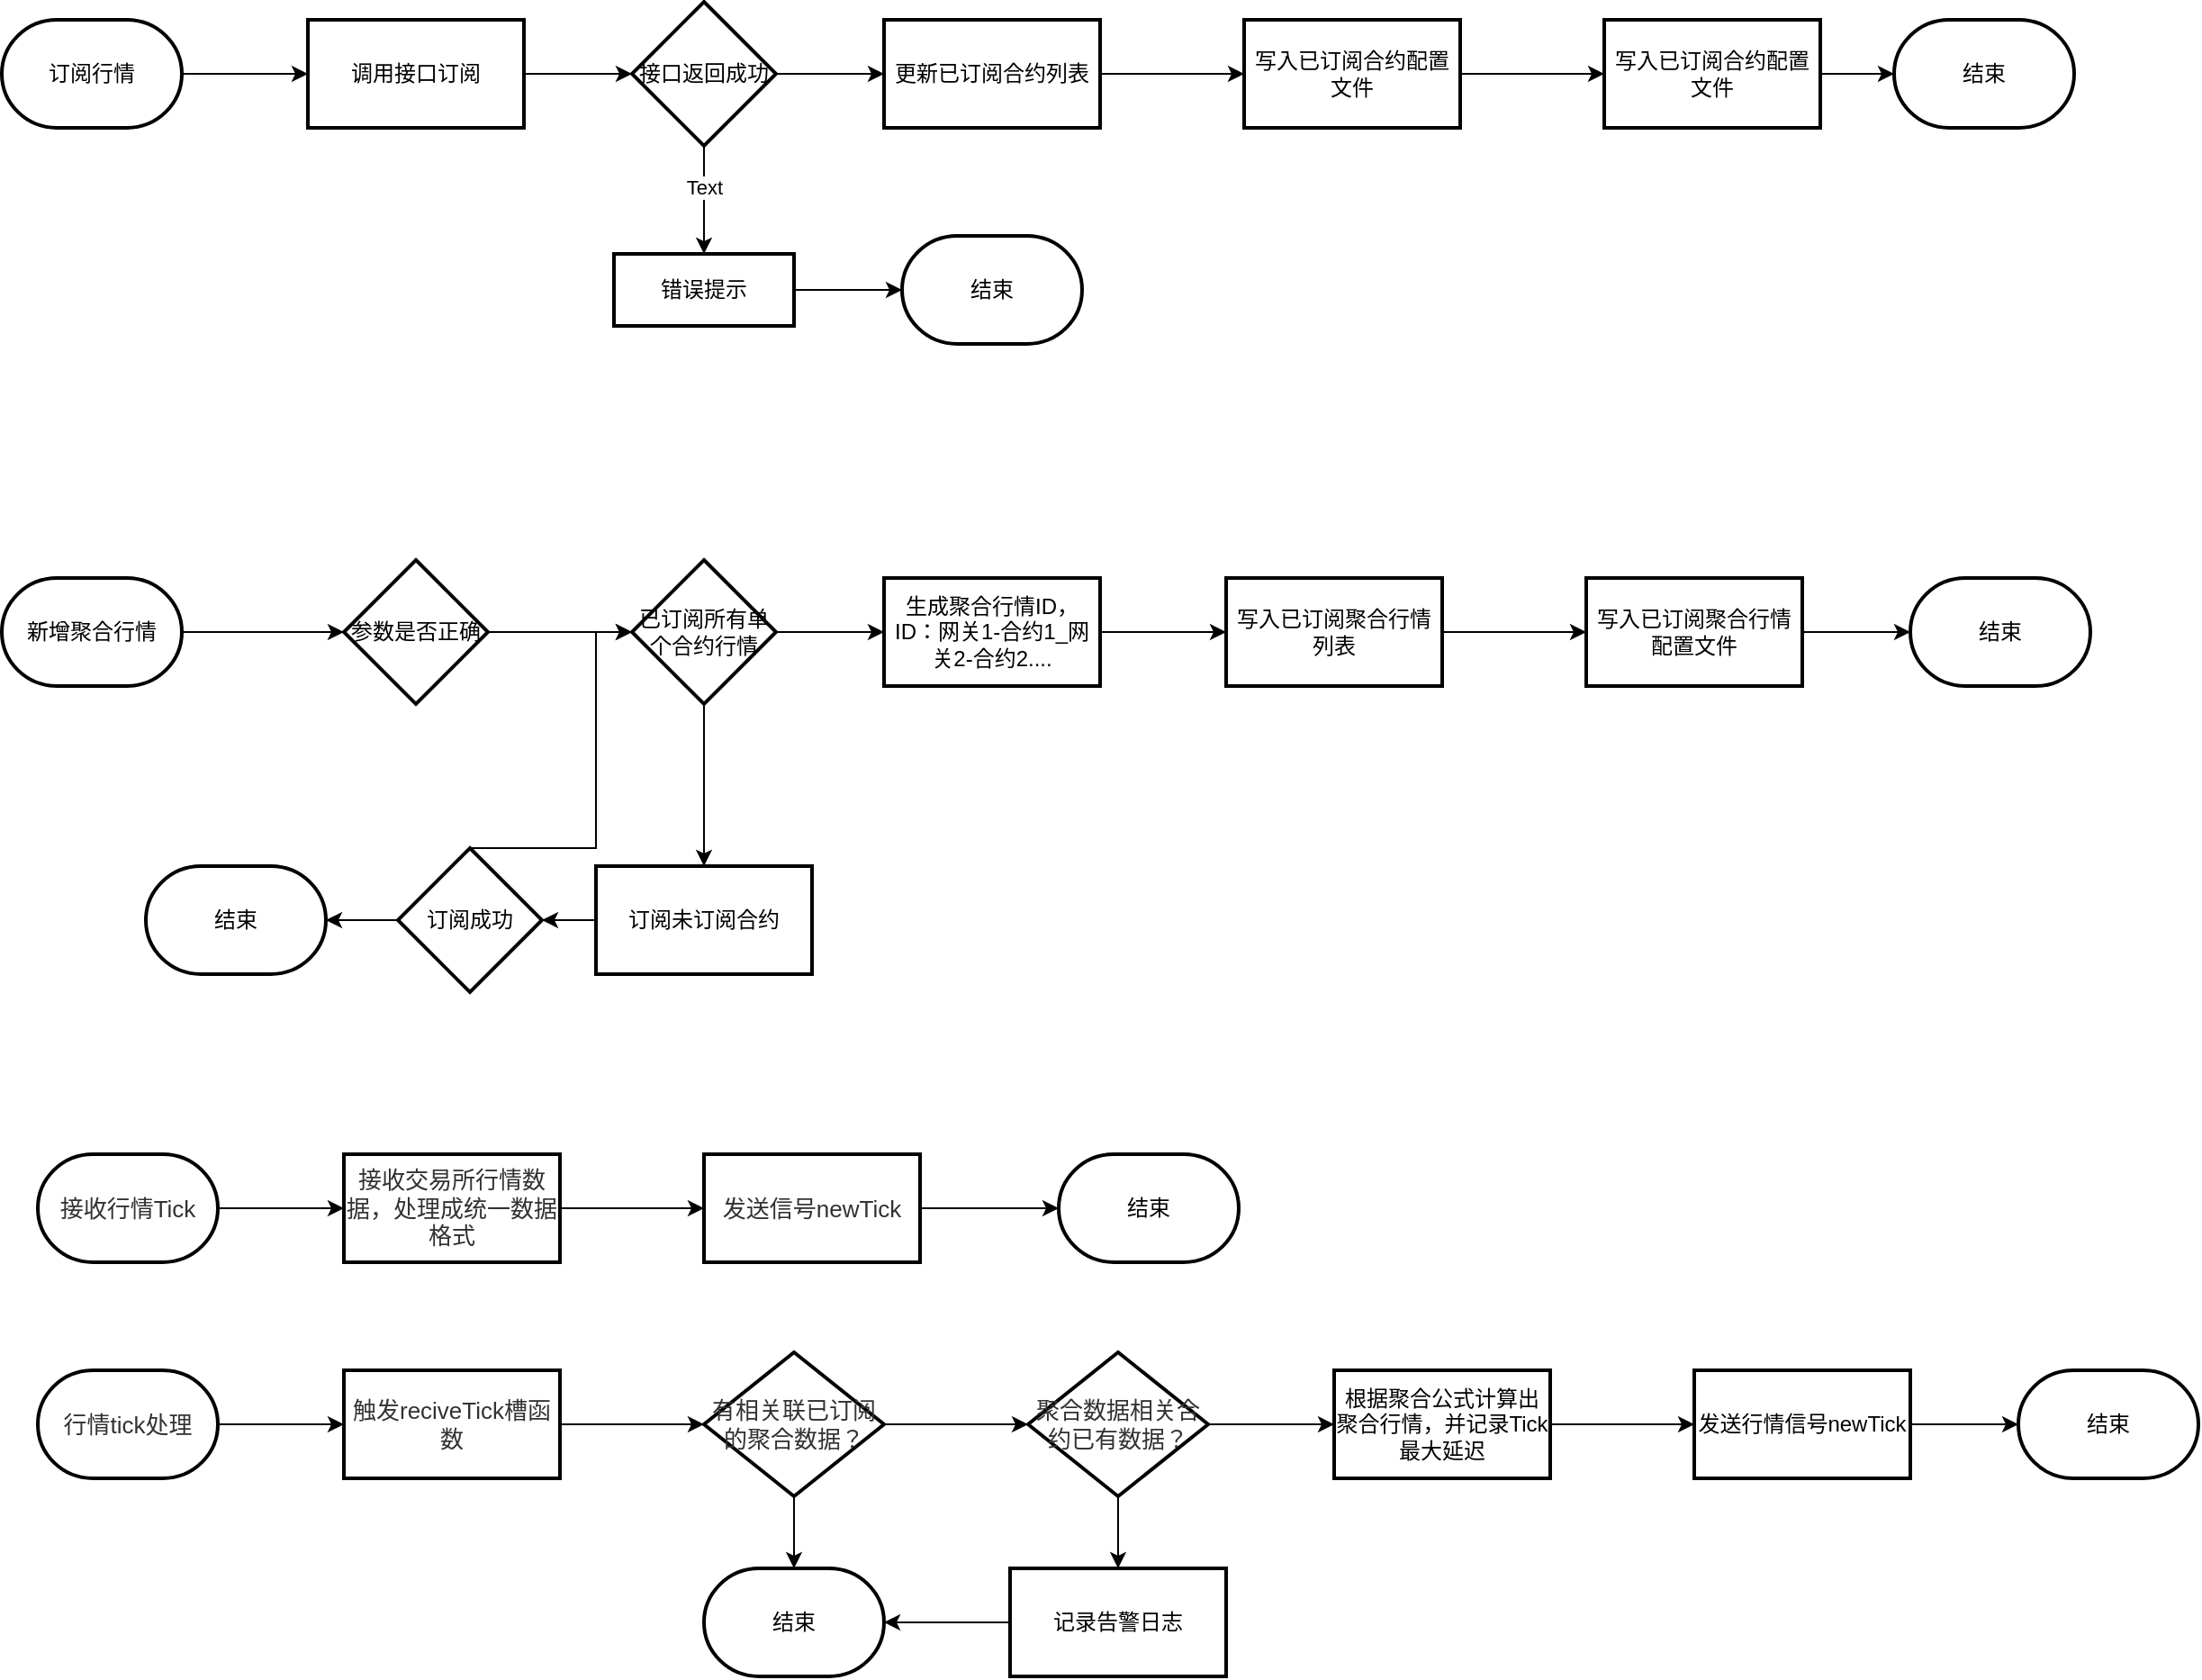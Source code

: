 <mxfile version="16.1.0" type="github">
  <diagram id="C5RBs43oDa-KdzZeNtuy" name="Page-1">
    <mxGraphModel dx="1422" dy="777" grid="1" gridSize="10" guides="1" tooltips="1" connect="1" arrows="1" fold="1" page="1" pageScale="1" pageWidth="827" pageHeight="1169" math="0" shadow="0">
      <root>
        <mxCell id="WIyWlLk6GJQsqaUBKTNV-0" />
        <mxCell id="WIyWlLk6GJQsqaUBKTNV-1" parent="WIyWlLk6GJQsqaUBKTNV-0" />
        <mxCell id="snW-wMUoypjl8WUmlegl-4" value="" style="edgeStyle=orthogonalEdgeStyle;rounded=0;orthogonalLoop=1;jettySize=auto;html=1;" edge="1" parent="WIyWlLk6GJQsqaUBKTNV-1" source="snW-wMUoypjl8WUmlegl-2" target="snW-wMUoypjl8WUmlegl-3">
          <mxGeometry relative="1" as="geometry" />
        </mxCell>
        <mxCell id="snW-wMUoypjl8WUmlegl-2" value="订阅行情" style="strokeWidth=2;html=1;shape=mxgraph.flowchart.terminator;whiteSpace=wrap;" vertex="1" parent="WIyWlLk6GJQsqaUBKTNV-1">
          <mxGeometry x="140" y="120" width="100" height="60" as="geometry" />
        </mxCell>
        <mxCell id="snW-wMUoypjl8WUmlegl-6" value="" style="edgeStyle=orthogonalEdgeStyle;rounded=0;orthogonalLoop=1;jettySize=auto;html=1;" edge="1" parent="WIyWlLk6GJQsqaUBKTNV-1" source="snW-wMUoypjl8WUmlegl-3" target="snW-wMUoypjl8WUmlegl-5">
          <mxGeometry relative="1" as="geometry" />
        </mxCell>
        <mxCell id="snW-wMUoypjl8WUmlegl-3" value="调用接口订阅" style="whiteSpace=wrap;html=1;strokeWidth=2;" vertex="1" parent="WIyWlLk6GJQsqaUBKTNV-1">
          <mxGeometry x="310" y="120" width="120" height="60" as="geometry" />
        </mxCell>
        <mxCell id="snW-wMUoypjl8WUmlegl-8" value="" style="edgeStyle=orthogonalEdgeStyle;rounded=0;orthogonalLoop=1;jettySize=auto;html=1;" edge="1" parent="WIyWlLk6GJQsqaUBKTNV-1" source="snW-wMUoypjl8WUmlegl-5" target="snW-wMUoypjl8WUmlegl-7">
          <mxGeometry relative="1" as="geometry" />
        </mxCell>
        <mxCell id="snW-wMUoypjl8WUmlegl-21" value="" style="edgeStyle=orthogonalEdgeStyle;rounded=0;orthogonalLoop=1;jettySize=auto;html=1;" edge="1" parent="WIyWlLk6GJQsqaUBKTNV-1" source="snW-wMUoypjl8WUmlegl-5" target="snW-wMUoypjl8WUmlegl-20">
          <mxGeometry relative="1" as="geometry" />
        </mxCell>
        <mxCell id="snW-wMUoypjl8WUmlegl-25" value="Text" style="edgeLabel;html=1;align=center;verticalAlign=middle;resizable=0;points=[];" vertex="1" connectable="0" parent="snW-wMUoypjl8WUmlegl-21">
          <mxGeometry x="-0.244" relative="1" as="geometry">
            <mxPoint as="offset" />
          </mxGeometry>
        </mxCell>
        <mxCell id="snW-wMUoypjl8WUmlegl-5" value="接口返回成功" style="rhombus;whiteSpace=wrap;html=1;strokeWidth=2;" vertex="1" parent="WIyWlLk6GJQsqaUBKTNV-1">
          <mxGeometry x="490" y="110" width="80" height="80" as="geometry" />
        </mxCell>
        <mxCell id="snW-wMUoypjl8WUmlegl-10" value="" style="edgeStyle=orthogonalEdgeStyle;rounded=0;orthogonalLoop=1;jettySize=auto;html=1;" edge="1" parent="WIyWlLk6GJQsqaUBKTNV-1" source="snW-wMUoypjl8WUmlegl-7" target="snW-wMUoypjl8WUmlegl-9">
          <mxGeometry relative="1" as="geometry" />
        </mxCell>
        <mxCell id="snW-wMUoypjl8WUmlegl-7" value="更新已订阅合约列表" style="whiteSpace=wrap;html=1;strokeWidth=2;" vertex="1" parent="WIyWlLk6GJQsqaUBKTNV-1">
          <mxGeometry x="630" y="120" width="120" height="60" as="geometry" />
        </mxCell>
        <mxCell id="snW-wMUoypjl8WUmlegl-12" value="" style="edgeStyle=orthogonalEdgeStyle;rounded=0;orthogonalLoop=1;jettySize=auto;html=1;" edge="1" parent="WIyWlLk6GJQsqaUBKTNV-1" source="snW-wMUoypjl8WUmlegl-9" target="snW-wMUoypjl8WUmlegl-11">
          <mxGeometry relative="1" as="geometry" />
        </mxCell>
        <mxCell id="snW-wMUoypjl8WUmlegl-9" value="写入已订阅合约配置文件" style="whiteSpace=wrap;html=1;strokeWidth=2;" vertex="1" parent="WIyWlLk6GJQsqaUBKTNV-1">
          <mxGeometry x="830" y="120" width="120" height="60" as="geometry" />
        </mxCell>
        <mxCell id="snW-wMUoypjl8WUmlegl-24" value="" style="edgeStyle=orthogonalEdgeStyle;rounded=0;orthogonalLoop=1;jettySize=auto;html=1;" edge="1" parent="WIyWlLk6GJQsqaUBKTNV-1" source="snW-wMUoypjl8WUmlegl-11" target="snW-wMUoypjl8WUmlegl-22">
          <mxGeometry relative="1" as="geometry" />
        </mxCell>
        <mxCell id="snW-wMUoypjl8WUmlegl-11" value="写入已订阅合约配置文件" style="whiteSpace=wrap;html=1;strokeWidth=2;" vertex="1" parent="WIyWlLk6GJQsqaUBKTNV-1">
          <mxGeometry x="1030" y="120" width="120" height="60" as="geometry" />
        </mxCell>
        <mxCell id="snW-wMUoypjl8WUmlegl-30" value="" style="edgeStyle=orthogonalEdgeStyle;rounded=0;orthogonalLoop=1;jettySize=auto;html=1;" edge="1" parent="WIyWlLk6GJQsqaUBKTNV-1" source="snW-wMUoypjl8WUmlegl-20" target="snW-wMUoypjl8WUmlegl-29">
          <mxGeometry relative="1" as="geometry" />
        </mxCell>
        <mxCell id="snW-wMUoypjl8WUmlegl-20" value="错误提示" style="whiteSpace=wrap;html=1;strokeWidth=2;" vertex="1" parent="WIyWlLk6GJQsqaUBKTNV-1">
          <mxGeometry x="480" y="250" width="100" height="40" as="geometry" />
        </mxCell>
        <mxCell id="snW-wMUoypjl8WUmlegl-22" value="结束" style="strokeWidth=2;html=1;shape=mxgraph.flowchart.terminator;whiteSpace=wrap;" vertex="1" parent="WIyWlLk6GJQsqaUBKTNV-1">
          <mxGeometry x="1191" y="120" width="100" height="60" as="geometry" />
        </mxCell>
        <mxCell id="snW-wMUoypjl8WUmlegl-29" value="结束" style="strokeWidth=2;html=1;shape=mxgraph.flowchart.terminator;whiteSpace=wrap;" vertex="1" parent="WIyWlLk6GJQsqaUBKTNV-1">
          <mxGeometry x="640" y="240" width="100" height="60" as="geometry" />
        </mxCell>
        <mxCell id="snW-wMUoypjl8WUmlegl-35" value="" style="edgeStyle=orthogonalEdgeStyle;rounded=0;orthogonalLoop=1;jettySize=auto;html=1;" edge="1" parent="WIyWlLk6GJQsqaUBKTNV-1" source="snW-wMUoypjl8WUmlegl-31" target="snW-wMUoypjl8WUmlegl-34">
          <mxGeometry relative="1" as="geometry" />
        </mxCell>
        <mxCell id="snW-wMUoypjl8WUmlegl-31" value="新增聚合行情" style="strokeWidth=2;html=1;shape=mxgraph.flowchart.terminator;whiteSpace=wrap;" vertex="1" parent="WIyWlLk6GJQsqaUBKTNV-1">
          <mxGeometry x="140" y="430" width="100" height="60" as="geometry" />
        </mxCell>
        <mxCell id="snW-wMUoypjl8WUmlegl-39" value="" style="edgeStyle=orthogonalEdgeStyle;rounded=0;orthogonalLoop=1;jettySize=auto;html=1;" edge="1" parent="WIyWlLk6GJQsqaUBKTNV-1" source="snW-wMUoypjl8WUmlegl-34" target="snW-wMUoypjl8WUmlegl-38">
          <mxGeometry relative="1" as="geometry" />
        </mxCell>
        <mxCell id="snW-wMUoypjl8WUmlegl-34" value="参数是否正确" style="rhombus;whiteSpace=wrap;html=1;strokeWidth=2;" vertex="1" parent="WIyWlLk6GJQsqaUBKTNV-1">
          <mxGeometry x="330" y="420" width="80" height="80" as="geometry" />
        </mxCell>
        <mxCell id="snW-wMUoypjl8WUmlegl-41" value="" style="edgeStyle=orthogonalEdgeStyle;rounded=0;orthogonalLoop=1;jettySize=auto;html=1;" edge="1" parent="WIyWlLk6GJQsqaUBKTNV-1" source="snW-wMUoypjl8WUmlegl-38" target="snW-wMUoypjl8WUmlegl-40">
          <mxGeometry relative="1" as="geometry" />
        </mxCell>
        <mxCell id="snW-wMUoypjl8WUmlegl-90" value="" style="edgeStyle=orthogonalEdgeStyle;rounded=0;orthogonalLoop=1;jettySize=auto;html=1;" edge="1" parent="WIyWlLk6GJQsqaUBKTNV-1" source="snW-wMUoypjl8WUmlegl-38" target="snW-wMUoypjl8WUmlegl-89">
          <mxGeometry relative="1" as="geometry" />
        </mxCell>
        <mxCell id="snW-wMUoypjl8WUmlegl-38" value="已订阅所有单个合约行情" style="rhombus;whiteSpace=wrap;html=1;strokeWidth=2;" vertex="1" parent="WIyWlLk6GJQsqaUBKTNV-1">
          <mxGeometry x="490" y="420" width="80" height="80" as="geometry" />
        </mxCell>
        <mxCell id="snW-wMUoypjl8WUmlegl-43" value="" style="edgeStyle=orthogonalEdgeStyle;rounded=0;orthogonalLoop=1;jettySize=auto;html=1;" edge="1" parent="WIyWlLk6GJQsqaUBKTNV-1" source="snW-wMUoypjl8WUmlegl-40" target="snW-wMUoypjl8WUmlegl-42">
          <mxGeometry relative="1" as="geometry" />
        </mxCell>
        <mxCell id="snW-wMUoypjl8WUmlegl-40" value="订阅未订阅合约" style="whiteSpace=wrap;html=1;strokeWidth=2;" vertex="1" parent="WIyWlLk6GJQsqaUBKTNV-1">
          <mxGeometry x="470" y="590" width="120" height="60" as="geometry" />
        </mxCell>
        <mxCell id="snW-wMUoypjl8WUmlegl-44" style="edgeStyle=orthogonalEdgeStyle;rounded=0;orthogonalLoop=1;jettySize=auto;html=1;entryX=0;entryY=0.5;entryDx=0;entryDy=0;exitX=0.5;exitY=0;exitDx=0;exitDy=0;" edge="1" parent="WIyWlLk6GJQsqaUBKTNV-1" source="snW-wMUoypjl8WUmlegl-42" target="snW-wMUoypjl8WUmlegl-38">
          <mxGeometry relative="1" as="geometry">
            <mxPoint x="330" y="570" as="sourcePoint" />
            <Array as="points">
              <mxPoint x="470" y="580" />
              <mxPoint x="470" y="460" />
            </Array>
          </mxGeometry>
        </mxCell>
        <mxCell id="snW-wMUoypjl8WUmlegl-49" value="" style="edgeStyle=orthogonalEdgeStyle;rounded=0;orthogonalLoop=1;jettySize=auto;html=1;entryX=1;entryY=0.5;entryDx=0;entryDy=0;entryPerimeter=0;" edge="1" parent="WIyWlLk6GJQsqaUBKTNV-1" source="snW-wMUoypjl8WUmlegl-42" target="snW-wMUoypjl8WUmlegl-51">
          <mxGeometry relative="1" as="geometry">
            <mxPoint x="324" y="620" as="targetPoint" />
          </mxGeometry>
        </mxCell>
        <mxCell id="snW-wMUoypjl8WUmlegl-42" value="订阅成功" style="rhombus;whiteSpace=wrap;html=1;strokeWidth=2;" vertex="1" parent="WIyWlLk6GJQsqaUBKTNV-1">
          <mxGeometry x="360" y="580" width="80" height="80" as="geometry" />
        </mxCell>
        <mxCell id="snW-wMUoypjl8WUmlegl-51" value="结束" style="strokeWidth=2;html=1;shape=mxgraph.flowchart.terminator;whiteSpace=wrap;" vertex="1" parent="WIyWlLk6GJQsqaUBKTNV-1">
          <mxGeometry x="220" y="590" width="100" height="60" as="geometry" />
        </mxCell>
        <mxCell id="snW-wMUoypjl8WUmlegl-56" value="" style="edgeStyle=orthogonalEdgeStyle;rounded=0;orthogonalLoop=1;jettySize=auto;html=1;" edge="1" parent="WIyWlLk6GJQsqaUBKTNV-1" source="snW-wMUoypjl8WUmlegl-53" target="snW-wMUoypjl8WUmlegl-55">
          <mxGeometry relative="1" as="geometry" />
        </mxCell>
        <mxCell id="snW-wMUoypjl8WUmlegl-53" value="写入已订阅聚合行情列表" style="whiteSpace=wrap;html=1;strokeWidth=2;" vertex="1" parent="WIyWlLk6GJQsqaUBKTNV-1">
          <mxGeometry x="820" y="430" width="120" height="60" as="geometry" />
        </mxCell>
        <mxCell id="snW-wMUoypjl8WUmlegl-58" value="" style="edgeStyle=orthogonalEdgeStyle;rounded=0;orthogonalLoop=1;jettySize=auto;html=1;" edge="1" parent="WIyWlLk6GJQsqaUBKTNV-1" source="snW-wMUoypjl8WUmlegl-55" target="snW-wMUoypjl8WUmlegl-57">
          <mxGeometry relative="1" as="geometry" />
        </mxCell>
        <mxCell id="snW-wMUoypjl8WUmlegl-55" value="写入已订阅聚合行情配置文件" style="whiteSpace=wrap;html=1;strokeWidth=2;" vertex="1" parent="WIyWlLk6GJQsqaUBKTNV-1">
          <mxGeometry x="1020" y="430" width="120" height="60" as="geometry" />
        </mxCell>
        <mxCell id="snW-wMUoypjl8WUmlegl-57" value="结束" style="strokeWidth=2;html=1;shape=mxgraph.flowchart.terminator;whiteSpace=wrap;" vertex="1" parent="WIyWlLk6GJQsqaUBKTNV-1">
          <mxGeometry x="1200" y="430" width="100" height="60" as="geometry" />
        </mxCell>
        <mxCell id="snW-wMUoypjl8WUmlegl-61" value="" style="edgeStyle=orthogonalEdgeStyle;rounded=0;orthogonalLoop=1;jettySize=auto;html=1;" edge="1" parent="WIyWlLk6GJQsqaUBKTNV-1" source="snW-wMUoypjl8WUmlegl-59" target="snW-wMUoypjl8WUmlegl-60">
          <mxGeometry relative="1" as="geometry" />
        </mxCell>
        <mxCell id="snW-wMUoypjl8WUmlegl-59" value="&lt;span style=&quot;color: rgb(50 , 50 , 50) ; font-family: &amp;#34;arial&amp;#34; ; font-size: 13px ; background-color: rgba(255 , 255 , 255 , 0.01)&quot;&gt;接收&lt;/span&gt;&lt;span style=&quot;color: rgb(50 , 50 , 50) ; font-family: &amp;#34;arial&amp;#34; ; font-size: 13px ; background-color: rgba(255 , 255 , 255 , 0.01)&quot;&gt;行情Tick&lt;/span&gt;" style="strokeWidth=2;html=1;shape=mxgraph.flowchart.terminator;whiteSpace=wrap;" vertex="1" parent="WIyWlLk6GJQsqaUBKTNV-1">
          <mxGeometry x="160" y="750" width="100" height="60" as="geometry" />
        </mxCell>
        <mxCell id="snW-wMUoypjl8WUmlegl-63" value="" style="edgeStyle=orthogonalEdgeStyle;rounded=0;orthogonalLoop=1;jettySize=auto;html=1;" edge="1" parent="WIyWlLk6GJQsqaUBKTNV-1" source="snW-wMUoypjl8WUmlegl-60" target="snW-wMUoypjl8WUmlegl-62">
          <mxGeometry relative="1" as="geometry" />
        </mxCell>
        <mxCell id="snW-wMUoypjl8WUmlegl-60" value="&#xa;&#xa;&lt;span style=&quot;color: rgb(50, 50, 50); font-family: arial; font-size: 13px; font-style: normal; font-weight: 400; letter-spacing: normal; text-align: center; text-indent: 0px; text-transform: none; word-spacing: 0px; background-color: rgba(255, 255, 255, 0.01); display: inline; float: none;&quot;&gt;接收交易所行情数据，处理成统一数据格式&lt;/span&gt;&#xa;&#xa;" style="whiteSpace=wrap;html=1;strokeWidth=2;" vertex="1" parent="WIyWlLk6GJQsqaUBKTNV-1">
          <mxGeometry x="330" y="750" width="120" height="60" as="geometry" />
        </mxCell>
        <mxCell id="snW-wMUoypjl8WUmlegl-65" value="" style="edgeStyle=orthogonalEdgeStyle;rounded=0;orthogonalLoop=1;jettySize=auto;html=1;" edge="1" parent="WIyWlLk6GJQsqaUBKTNV-1" source="snW-wMUoypjl8WUmlegl-62" target="snW-wMUoypjl8WUmlegl-64">
          <mxGeometry relative="1" as="geometry" />
        </mxCell>
        <mxCell id="snW-wMUoypjl8WUmlegl-62" value="&lt;span style=&quot;color: rgb(50 , 50 , 50) ; font-family: &amp;#34;arial&amp;#34; ; font-size: 13px ; background-color: rgba(255 , 255 , 255 , 0.01)&quot;&gt;发送信号newTick&lt;/span&gt;" style="whiteSpace=wrap;html=1;strokeWidth=2;" vertex="1" parent="WIyWlLk6GJQsqaUBKTNV-1">
          <mxGeometry x="530" y="750" width="120" height="60" as="geometry" />
        </mxCell>
        <mxCell id="snW-wMUoypjl8WUmlegl-64" value="结束" style="strokeWidth=2;html=1;shape=mxgraph.flowchart.terminator;whiteSpace=wrap;" vertex="1" parent="WIyWlLk6GJQsqaUBKTNV-1">
          <mxGeometry x="727" y="750" width="100" height="60" as="geometry" />
        </mxCell>
        <mxCell id="snW-wMUoypjl8WUmlegl-68" value="" style="edgeStyle=orthogonalEdgeStyle;rounded=0;orthogonalLoop=1;jettySize=auto;html=1;" edge="1" parent="WIyWlLk6GJQsqaUBKTNV-1" source="snW-wMUoypjl8WUmlegl-66" target="snW-wMUoypjl8WUmlegl-67">
          <mxGeometry relative="1" as="geometry" />
        </mxCell>
        <mxCell id="snW-wMUoypjl8WUmlegl-66" value="&lt;span style=&quot;color: rgb(50 , 50 , 50) ; font-family: &amp;#34;arial&amp;#34; ; font-size: 13px ; background-color: rgba(255 , 255 , 255 , 0.01)&quot;&gt;行情tick处理&lt;/span&gt;" style="strokeWidth=2;html=1;shape=mxgraph.flowchart.terminator;whiteSpace=wrap;" vertex="1" parent="WIyWlLk6GJQsqaUBKTNV-1">
          <mxGeometry x="160" y="870" width="100" height="60" as="geometry" />
        </mxCell>
        <mxCell id="snW-wMUoypjl8WUmlegl-72" value="" style="edgeStyle=orthogonalEdgeStyle;rounded=0;orthogonalLoop=1;jettySize=auto;html=1;" edge="1" parent="WIyWlLk6GJQsqaUBKTNV-1" source="snW-wMUoypjl8WUmlegl-67" target="snW-wMUoypjl8WUmlegl-71">
          <mxGeometry relative="1" as="geometry" />
        </mxCell>
        <mxCell id="snW-wMUoypjl8WUmlegl-67" value="&lt;span style=&quot;color: rgb(50 , 50 , 50) ; font-family: &amp;#34;arial&amp;#34; ; font-size: 13px ; background-color: rgba(255 , 255 , 255 , 0.01)&quot;&gt;触发reciveTick槽函数&lt;/span&gt;" style="whiteSpace=wrap;html=1;strokeWidth=2;" vertex="1" parent="WIyWlLk6GJQsqaUBKTNV-1">
          <mxGeometry x="330" y="870" width="120" height="60" as="geometry" />
        </mxCell>
        <mxCell id="snW-wMUoypjl8WUmlegl-74" value="" style="edgeStyle=orthogonalEdgeStyle;rounded=0;orthogonalLoop=1;jettySize=auto;html=1;" edge="1" parent="WIyWlLk6GJQsqaUBKTNV-1" source="snW-wMUoypjl8WUmlegl-71" target="snW-wMUoypjl8WUmlegl-73">
          <mxGeometry relative="1" as="geometry" />
        </mxCell>
        <mxCell id="snW-wMUoypjl8WUmlegl-78" value="" style="edgeStyle=orthogonalEdgeStyle;rounded=0;orthogonalLoop=1;jettySize=auto;html=1;" edge="1" parent="WIyWlLk6GJQsqaUBKTNV-1" source="snW-wMUoypjl8WUmlegl-71" target="snW-wMUoypjl8WUmlegl-77">
          <mxGeometry relative="1" as="geometry" />
        </mxCell>
        <mxCell id="snW-wMUoypjl8WUmlegl-71" value="&lt;span style=&quot;color: rgb(50 , 50 , 50) ; font-family: &amp;#34;arial&amp;#34; ; font-size: 13px ; background-color: rgba(255 , 255 , 255 , 0.01)&quot;&gt;有相关联已订阅的聚合数据？&lt;/span&gt;" style="rhombus;whiteSpace=wrap;html=1;strokeWidth=2;" vertex="1" parent="WIyWlLk6GJQsqaUBKTNV-1">
          <mxGeometry x="530" y="860" width="100" height="80" as="geometry" />
        </mxCell>
        <mxCell id="snW-wMUoypjl8WUmlegl-80" value="" style="edgeStyle=orthogonalEdgeStyle;rounded=0;orthogonalLoop=1;jettySize=auto;html=1;" edge="1" parent="WIyWlLk6GJQsqaUBKTNV-1" source="snW-wMUoypjl8WUmlegl-73" target="snW-wMUoypjl8WUmlegl-79">
          <mxGeometry relative="1" as="geometry" />
        </mxCell>
        <mxCell id="snW-wMUoypjl8WUmlegl-83" value="" style="edgeStyle=orthogonalEdgeStyle;rounded=0;orthogonalLoop=1;jettySize=auto;html=1;" edge="1" parent="WIyWlLk6GJQsqaUBKTNV-1" source="snW-wMUoypjl8WUmlegl-73" target="snW-wMUoypjl8WUmlegl-82">
          <mxGeometry relative="1" as="geometry" />
        </mxCell>
        <mxCell id="snW-wMUoypjl8WUmlegl-73" value="&lt;span style=&quot;color: rgb(50 , 50 , 50) ; font-family: &amp;#34;arial&amp;#34; ; font-size: 13px ; background-color: rgba(255 , 255 , 255 , 0.01)&quot;&gt;聚合数据相关合约已有数据？&lt;/span&gt;" style="rhombus;whiteSpace=wrap;html=1;strokeWidth=2;" vertex="1" parent="WIyWlLk6GJQsqaUBKTNV-1">
          <mxGeometry x="710" y="860" width="100" height="80" as="geometry" />
        </mxCell>
        <mxCell id="snW-wMUoypjl8WUmlegl-77" value="结束" style="strokeWidth=2;html=1;shape=mxgraph.flowchart.terminator;whiteSpace=wrap;" vertex="1" parent="WIyWlLk6GJQsqaUBKTNV-1">
          <mxGeometry x="530" y="980" width="100" height="60" as="geometry" />
        </mxCell>
        <mxCell id="snW-wMUoypjl8WUmlegl-81" value="" style="edgeStyle=orthogonalEdgeStyle;rounded=0;orthogonalLoop=1;jettySize=auto;html=1;" edge="1" parent="WIyWlLk6GJQsqaUBKTNV-1" source="snW-wMUoypjl8WUmlegl-79" target="snW-wMUoypjl8WUmlegl-77">
          <mxGeometry relative="1" as="geometry" />
        </mxCell>
        <mxCell id="snW-wMUoypjl8WUmlegl-79" value="记录告警日志" style="whiteSpace=wrap;html=1;strokeWidth=2;" vertex="1" parent="WIyWlLk6GJQsqaUBKTNV-1">
          <mxGeometry x="700" y="980" width="120" height="60" as="geometry" />
        </mxCell>
        <mxCell id="snW-wMUoypjl8WUmlegl-85" value="" style="edgeStyle=orthogonalEdgeStyle;rounded=0;orthogonalLoop=1;jettySize=auto;html=1;" edge="1" parent="WIyWlLk6GJQsqaUBKTNV-1" source="snW-wMUoypjl8WUmlegl-82" target="snW-wMUoypjl8WUmlegl-84">
          <mxGeometry relative="1" as="geometry" />
        </mxCell>
        <mxCell id="snW-wMUoypjl8WUmlegl-82" value="根据聚合公式计算出聚合行情，并记录Tick最大延迟" style="whiteSpace=wrap;html=1;strokeWidth=2;" vertex="1" parent="WIyWlLk6GJQsqaUBKTNV-1">
          <mxGeometry x="880" y="870" width="120" height="60" as="geometry" />
        </mxCell>
        <mxCell id="snW-wMUoypjl8WUmlegl-87" value="" style="edgeStyle=orthogonalEdgeStyle;rounded=0;orthogonalLoop=1;jettySize=auto;html=1;" edge="1" parent="WIyWlLk6GJQsqaUBKTNV-1" source="snW-wMUoypjl8WUmlegl-84" target="snW-wMUoypjl8WUmlegl-86">
          <mxGeometry relative="1" as="geometry" />
        </mxCell>
        <mxCell id="snW-wMUoypjl8WUmlegl-84" value="发送行情信号newTick" style="whiteSpace=wrap;html=1;strokeWidth=2;" vertex="1" parent="WIyWlLk6GJQsqaUBKTNV-1">
          <mxGeometry x="1080" y="870" width="120" height="60" as="geometry" />
        </mxCell>
        <mxCell id="snW-wMUoypjl8WUmlegl-86" value="结束" style="strokeWidth=2;html=1;shape=mxgraph.flowchart.terminator;whiteSpace=wrap;" vertex="1" parent="WIyWlLk6GJQsqaUBKTNV-1">
          <mxGeometry x="1260" y="870" width="100" height="60" as="geometry" />
        </mxCell>
        <mxCell id="snW-wMUoypjl8WUmlegl-91" value="" style="edgeStyle=orthogonalEdgeStyle;rounded=0;orthogonalLoop=1;jettySize=auto;html=1;" edge="1" parent="WIyWlLk6GJQsqaUBKTNV-1" source="snW-wMUoypjl8WUmlegl-89" target="snW-wMUoypjl8WUmlegl-53">
          <mxGeometry relative="1" as="geometry" />
        </mxCell>
        <mxCell id="snW-wMUoypjl8WUmlegl-89" value="生成聚合行情ID，&lt;br&gt;ID：网关1-合约1_网关2-合约2...." style="whiteSpace=wrap;html=1;strokeWidth=2;" vertex="1" parent="WIyWlLk6GJQsqaUBKTNV-1">
          <mxGeometry x="630" y="430" width="120" height="60" as="geometry" />
        </mxCell>
      </root>
    </mxGraphModel>
  </diagram>
</mxfile>
